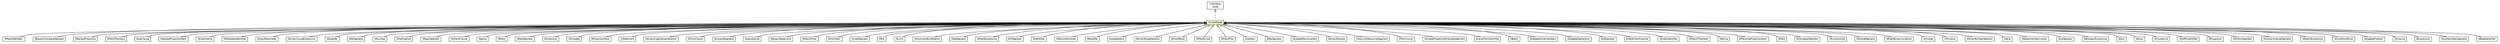 #!/usr/local/bin/dot
#
# Class diagram 
# Generated by UMLGraph version R5_6-24-gf6e263 (http://www.umlgraph.org/)
#

digraph G {
	edge [fontname="Helvetica",fontsize=10,labelfontname="Helvetica",labelfontsize=10];
	node [fontname="Helvetica",fontsize=10,shape=plaintext];
	nodesep=0.25;
	ranksep=0.5;
	// com.orientechnologies.orient.core.sql.parser.OMatchPathItem
	c8236952 [label=<<table title="com.orientechnologies.orient.core.sql.parser.OMatchPathItem" border="0" cellborder="1" cellspacing="0" cellpadding="2" port="p" href="./OMatchPathItem.html">
		<tr><td><table border="0" cellspacing="0" cellpadding="1">
<tr><td align="center" balign="center"> OMatchPathItem </td></tr>
		</table></td></tr>
		</table>>, URL="./OMatchPathItem.html", fontname="Helvetica", fontcolor="black", fontsize=10.0];
	// com.orientechnologies.orient.core.sql.parser.OEqualsCompareOperator
	c8236953 [label=<<table title="com.orientechnologies.orient.core.sql.parser.OEqualsCompareOperator" border="0" cellborder="1" cellspacing="0" cellpadding="2" port="p" href="./OEqualsCompareOperator.html">
		<tr><td><table border="0" cellspacing="0" cellpadding="1">
<tr><td align="center" balign="center"> OEqualsCompareOperator </td></tr>
		</table></td></tr>
		</table>>, URL="./OEqualsCompareOperator.html", fontname="Helvetica", fontcolor="black", fontsize=10.0];
	// com.orientechnologies.orient.core.sql.parser.Node
	c8236954 [label=<<table title="com.orientechnologies.orient.core.sql.parser.Node" border="0" cellborder="1" cellspacing="0" cellpadding="2" port="p" href="./Node.html">
		<tr><td><table border="0" cellspacing="0" cellpadding="1">
<tr><td align="center" balign="center"> &#171;interface&#187; </td></tr>
<tr><td align="center" balign="center"> Node </td></tr>
		</table></td></tr>
		</table>>, URL="./Node.html", fontname="Helvetica", fontcolor="black", fontsize=10.0];
	// com.orientechnologies.orient.core.sql.parser.ONestedProjection
	c8236964 [label=<<table title="com.orientechnologies.orient.core.sql.parser.ONestedProjection" border="0" cellborder="1" cellspacing="0" cellpadding="2" port="p" href="./ONestedProjection.html">
		<tr><td><table border="0" cellspacing="0" cellpadding="1">
<tr><td align="center" balign="center"> ONestedProjection </td></tr>
		</table></td></tr>
		</table>>, URL="./ONestedProjection.html", fontname="Helvetica", fontcolor="black", fontsize=10.0];
	// com.orientechnologies.orient.core.sql.parser.OFetchPlanItem
	c8236968 [label=<<table title="com.orientechnologies.orient.core.sql.parser.OFetchPlanItem" border="0" cellborder="1" cellspacing="0" cellpadding="2" port="p" href="./OFetchPlanItem.html">
		<tr><td><table border="0" cellspacing="0" cellpadding="1">
<tr><td align="center" balign="center"> OFetchPlanItem </td></tr>
		</table></td></tr>
		</table>>, URL="./OFetchPlanItem.html", fontname="Helvetica", fontcolor="black", fontsize=10.0];
	// com.orientechnologies.orient.core.sql.parser.OLetClause
	c8236971 [label=<<table title="com.orientechnologies.orient.core.sql.parser.OLetClause" border="0" cellborder="1" cellspacing="0" cellpadding="2" port="p" href="./OLetClause.html">
		<tr><td><table border="0" cellspacing="0" cellpadding="1">
<tr><td align="center" balign="center"> OLetClause </td></tr>
		</table></td></tr>
		</table>>, URL="./OLetClause.html", fontname="Helvetica", fontcolor="black", fontsize=10.0];
	// com.orientechnologies.orient.core.sql.parser.ONestedProjectionItem
	c8236972 [label=<<table title="com.orientechnologies.orient.core.sql.parser.ONestedProjectionItem" border="0" cellborder="1" cellspacing="0" cellpadding="2" port="p" href="./ONestedProjectionItem.html">
		<tr><td><table border="0" cellspacing="0" cellpadding="1">
<tr><td align="center" balign="center"> ONestedProjectionItem </td></tr>
		</table></td></tr>
		</table>>, URL="./ONestedProjectionItem.html", fontname="Helvetica", fontcolor="black", fontsize=10.0];
	// com.orientechnologies.orient.core.sql.parser.OIndexName
	c8236975 [label=<<table title="com.orientechnologies.orient.core.sql.parser.OIndexName" border="0" cellborder="1" cellspacing="0" cellpadding="2" port="p" href="./OIndexName.html">
		<tr><td><table border="0" cellspacing="0" cellpadding="1">
<tr><td align="center" balign="center"> OIndexName </td></tr>
		</table></td></tr>
		</table>>, URL="./OIndexName.html", fontname="Helvetica", fontcolor="black", fontsize=10.0];
	// com.orientechnologies.orient.core.sql.parser.OMetadataIdentifier
	c8236976 [label=<<table title="com.orientechnologies.orient.core.sql.parser.OMetadataIdentifier" border="0" cellborder="1" cellspacing="0" cellpadding="2" port="p" href="./OMetadataIdentifier.html">
		<tr><td><table border="0" cellspacing="0" cellpadding="1">
<tr><td align="center" balign="center"> OMetadataIdentifier </td></tr>
		</table></td></tr>
		</table>>, URL="./OMetadataIdentifier.html", fontname="Helvetica", fontcolor="black", fontsize=10.0];
	// com.orientechnologies.orient.core.sql.parser.OInputParameter
	c8236980 [label=<<table title="com.orientechnologies.orient.core.sql.parser.OInputParameter" border="0" cellborder="1" cellspacing="0" cellpadding="2" port="p" href="./OInputParameter.html">
		<tr><td><table border="0" cellspacing="0" cellpadding="1">
<tr><td align="center" balign="center"> OInputParameter </td></tr>
		</table></td></tr>
		</table>>, URL="./OInputParameter.html", fontname="Helvetica", fontcolor="black", fontsize=10.0];
	// com.orientechnologies.orient.core.sql.parser.OArrayConcatExpression
	c8236981 [label=<<table title="com.orientechnologies.orient.core.sql.parser.OArrayConcatExpression" border="0" cellborder="1" cellspacing="0" cellpadding="2" port="p" href="./OArrayConcatExpression.html">
		<tr><td><table border="0" cellspacing="0" cellpadding="1">
<tr><td align="center" balign="center"> OArrayConcatExpression </td></tr>
		</table></td></tr>
		</table>>, URL="./OArrayConcatExpression.html", fontname="Helvetica", fontcolor="black", fontsize=10.0];
	// com.orientechnologies.orient.core.sql.parser.OOrderBy
	c8236982 [label=<<table title="com.orientechnologies.orient.core.sql.parser.OOrderBy" border="0" cellborder="1" cellspacing="0" cellpadding="2" port="p" href="./OOrderBy.html">
		<tr><td><table border="0" cellspacing="0" cellpadding="1">
<tr><td align="center" balign="center"> OOrderBy </td></tr>
		</table></td></tr>
		</table>>, URL="./OOrderBy.html", fontname="Helvetica", fontcolor="black", fontsize=10.0];
	// com.orientechnologies.orient.core.sql.parser.OGtOperator
	c8236983 [label=<<table title="com.orientechnologies.orient.core.sql.parser.OGtOperator" border="0" cellborder="1" cellspacing="0" cellpadding="2" port="p" href="./OGtOperator.html">
		<tr><td><table border="0" cellspacing="0" cellpadding="1">
<tr><td align="center" balign="center"> OGtOperator </td></tr>
		</table></td></tr>
		</table>>, URL="./OGtOperator.html", fontname="Helvetica", fontcolor="black", fontsize=10.0];
	// com.orientechnologies.orient.core.sql.parser.ONumber
	c8236985 [label=<<table title="com.orientechnologies.orient.core.sql.parser.ONumber" border="0" cellborder="1" cellspacing="0" cellpadding="2" port="p" href="./ONumber.html">
		<tr><td><table border="0" cellspacing="0" cellpadding="1">
<tr><td align="center" balign="center"> ONumber </td></tr>
		</table></td></tr>
		</table>>, URL="./ONumber.html", fontname="Helvetica", fontcolor="black", fontsize=10.0];
	// com.orientechnologies.orient.core.sql.parser.OMethodCall
	c8236987 [label=<<table title="com.orientechnologies.orient.core.sql.parser.OMethodCall" border="0" cellborder="1" cellspacing="0" cellpadding="2" port="p" href="./OMethodCall.html">
		<tr><td><table border="0" cellspacing="0" cellpadding="1">
<tr><td align="center" balign="center"> OMethodCall </td></tr>
		</table></td></tr>
		</table>>, URL="./OMethodCall.html", fontname="Helvetica", fontcolor="black", fontsize=10.0];
	// com.orientechnologies.orient.core.sql.parser.ONearOperator
	c8236989 [label=<<table title="com.orientechnologies.orient.core.sql.parser.ONearOperator" border="0" cellborder="1" cellspacing="0" cellpadding="2" port="p" href="./ONearOperator.html">
		<tr><td><table border="0" cellspacing="0" cellpadding="1">
<tr><td align="center" balign="center"> ONearOperator </td></tr>
		</table></td></tr>
		</table>>, URL="./ONearOperator.html", fontname="Helvetica", fontcolor="black", fontsize=10.0];
	// com.orientechnologies.orient.core.sql.parser.OWhereClause
	c8236991 [label=<<table title="com.orientechnologies.orient.core.sql.parser.OWhereClause" border="0" cellborder="1" cellspacing="0" cellpadding="2" port="p" href="./OWhereClause.html">
		<tr><td><table border="0" cellspacing="0" cellpadding="1">
<tr><td align="center" balign="center"> OWhereClause </td></tr>
		</table></td></tr>
		</table>>, URL="./OWhereClause.html", fontname="Helvetica", fontcolor="black", fontsize=10.0];
	// com.orientechnologies.orient.core.sql.parser.Oparse
	c8236995 [label=<<table title="com.orientechnologies.orient.core.sql.parser.Oparse" border="0" cellborder="1" cellspacing="0" cellpadding="2" port="p" href="./Oparse.html">
		<tr><td><table border="0" cellspacing="0" cellpadding="1">
<tr><td align="center" balign="center"> Oparse </td></tr>
		</table></td></tr>
		</table>>, URL="./Oparse.html", fontname="Helvetica", fontcolor="black", fontsize=10.0];
	// com.orientechnologies.orient.core.sql.parser.ORetry
	c8236996 [label=<<table title="com.orientechnologies.orient.core.sql.parser.ORetry" border="0" cellborder="1" cellspacing="0" cellpadding="2" port="p" href="./ORetry.html">
		<tr><td><table border="0" cellspacing="0" cellpadding="1">
<tr><td align="center" balign="center"> ORetry </td></tr>
		</table></td></tr>
		</table>>, URL="./ORetry.html", fontname="Helvetica", fontcolor="black", fontsize=10.0];
	// com.orientechnologies.orient.core.sql.parser.ONeqOperator
	c8236999 [label=<<table title="com.orientechnologies.orient.core.sql.parser.ONeqOperator" border="0" cellborder="1" cellspacing="0" cellpadding="2" port="p" href="./ONeqOperator.html">
		<tr><td><table border="0" cellspacing="0" cellpadding="1">
<tr><td align="center" balign="center"> ONeqOperator </td></tr>
		</table></td></tr>
		</table>>, URL="./ONeqOperator.html", fontname="Helvetica", fontcolor="black", fontsize=10.0];
	// com.orientechnologies.orient.core.sql.parser.OCollection
	c8237004 [label=<<table title="com.orientechnologies.orient.core.sql.parser.OCollection" border="0" cellborder="1" cellspacing="0" cellpadding="2" port="p" href="./OCollection.html">
		<tr><td><table border="0" cellspacing="0" cellpadding="1">
<tr><td align="center" balign="center"> OCollection </td></tr>
		</table></td></tr>
		</table>>, URL="./OCollection.html", fontname="Helvetica", fontcolor="black", fontsize=10.0];
	// com.orientechnologies.orient.core.sql.parser.OGroupBy
	c8237005 [label=<<table title="com.orientechnologies.orient.core.sql.parser.OGroupBy" border="0" cellborder="1" cellspacing="0" cellpadding="2" port="p" href="./OGroupBy.html">
		<tr><td><table border="0" cellspacing="0" cellpadding="1">
<tr><td align="center" balign="center"> OGroupBy </td></tr>
		</table></td></tr>
		</table>>, URL="./OGroupBy.html", fontname="Helvetica", fontcolor="black", fontsize=10.0];
	// com.orientechnologies.orient.core.sql.parser.OProjectionItem
	c8237007 [label=<<table title="com.orientechnologies.orient.core.sql.parser.OProjectionItem" border="0" cellborder="1" cellspacing="0" cellpadding="2" port="p" href="./OProjectionItem.html">
		<tr><td><table border="0" cellspacing="0" cellpadding="1">
<tr><td align="center" balign="center"> OProjectionItem </td></tr>
		</table></td></tr>
		</table>>, URL="./OProjectionItem.html", fontname="Helvetica", fontcolor="black", fontsize=10.0];
	// com.orientechnologies.orient.core.sql.parser.OStatement
	c8237008 [label=<<table title="com.orientechnologies.orient.core.sql.parser.OStatement" border="0" cellborder="1" cellspacing="0" cellpadding="2" port="p" href="./OStatement.html">
		<tr><td><table border="0" cellspacing="0" cellpadding="1">
<tr><td align="center" balign="center"> OStatement </td></tr>
		</table></td></tr>
		</table>>, URL="./OStatement.html", fontname="Helvetica", fontcolor="black", fontsize=10.0];
	// com.orientechnologies.orient.core.sql.parser.OArraySingleValuesSelector
	c8237014 [label=<<table title="com.orientechnologies.orient.core.sql.parser.OArraySingleValuesSelector" border="0" cellborder="1" cellspacing="0" cellpadding="2" port="p" href="./OArraySingleValuesSelector.html">
		<tr><td><table border="0" cellspacing="0" cellpadding="1">
<tr><td align="center" balign="center"> OArraySingleValuesSelector </td></tr>
		</table></td></tr>
		</table>>, URL="./OArraySingleValuesSelector.html", fontname="Helvetica", fontcolor="black", fontsize=10.0];
	// com.orientechnologies.orient.core.sql.parser.OFromClause
	c8237016 [label=<<table title="com.orientechnologies.orient.core.sql.parser.OFromClause" border="0" cellborder="1" cellspacing="0" cellpadding="2" port="p" href="./OFromClause.html">
		<tr><td><table border="0" cellspacing="0" cellpadding="1">
<tr><td align="center" balign="center"> OFromClause </td></tr>
		</table></td></tr>
		</table>>, URL="./OFromClause.html", fontname="Helvetica", fontcolor="black", fontsize=10.0];
	// com.orientechnologies.orient.core.sql.parser.OLuceneOperator
	c8237017 [label=<<table title="com.orientechnologies.orient.core.sql.parser.OLuceneOperator" border="0" cellborder="1" cellspacing="0" cellpadding="2" port="p" href="./OLuceneOperator.html">
		<tr><td><table border="0" cellspacing="0" cellpadding="1">
<tr><td align="center" balign="center"> OLuceneOperator </td></tr>
		</table></td></tr>
		</table>>, URL="./OLuceneOperator.html", fontname="Helvetica", fontcolor="black", fontsize=10.0];
	// com.orientechnologies.orient.core.sql.parser.OparseScript
	c8237018 [label=<<table title="com.orientechnologies.orient.core.sql.parser.OparseScript" border="0" cellborder="1" cellspacing="0" cellpadding="2" port="p" href="./OparseScript.html">
		<tr><td><table border="0" cellspacing="0" cellpadding="1">
<tr><td align="center" balign="center"> OparseScript </td></tr>
		</table></td></tr>
		</table>>, URL="./OparseScript.html", fontname="Helvetica", fontcolor="black", fontsize=10.0];
	// com.orientechnologies.orient.core.sql.parser.OQueryStatement
	c8237028 [label=<<table title="com.orientechnologies.orient.core.sql.parser.OQueryStatement" border="0" cellborder="1" cellspacing="0" cellpadding="2" port="p" href="./OQueryStatement.html">
		<tr><td><table border="0" cellspacing="0" cellpadding="1">
<tr><td align="center" balign="center"> OQueryStatement </td></tr>
		</table></td></tr>
		</table>>, URL="./OQueryStatement.html", fontname="Helvetica", fontcolor="black", fontsize=10.0];
	// com.orientechnologies.orient.core.sql.parser.OMatchFilter
	c8237029 [label=<<table title="com.orientechnologies.orient.core.sql.parser.OMatchFilter" border="0" cellborder="1" cellspacing="0" cellpadding="2" port="p" href="./OMatchFilter.html">
		<tr><td><table border="0" cellspacing="0" cellpadding="1">
<tr><td align="center" balign="center"> OMatchFilter </td></tr>
		</table></td></tr>
		</table>>, URL="./OMatchFilter.html", fontname="Helvetica", fontcolor="black", fontsize=10.0];
	// com.orientechnologies.orient.core.sql.parser.OFromItem
	c8237030 [label=<<table title="com.orientechnologies.orient.core.sql.parser.OFromItem" border="0" cellborder="1" cellspacing="0" cellpadding="2" port="p" href="./OFromItem.html">
		<tr><td><table border="0" cellspacing="0" cellpadding="1">
<tr><td align="center" balign="center"> OFromItem </td></tr>
		</table></td></tr>
		</table>>, URL="./OFromItem.html", fontname="Helvetica", fontcolor="black", fontsize=10.0];
	// com.orientechnologies.orient.core.sql.parser.OLikeOperator
	c8237031 [label=<<table title="com.orientechnologies.orient.core.sql.parser.OLikeOperator" border="0" cellborder="1" cellspacing="0" cellpadding="2" port="p" href="./OLikeOperator.html">
		<tr><td><table border="0" cellspacing="0" cellpadding="1">
<tr><td align="center" balign="center"> OLikeOperator </td></tr>
		</table></td></tr>
		</table>>, URL="./OLikeOperator.html", fontname="Helvetica", fontcolor="black", fontsize=10.0];
	// com.orientechnologies.orient.core.sql.parser.ORid
	c8237034 [label=<<table title="com.orientechnologies.orient.core.sql.parser.ORid" border="0" cellborder="1" cellspacing="0" cellpadding="2" port="p" href="./ORid.html">
		<tr><td><table border="0" cellspacing="0" cellpadding="1">
<tr><td align="center" balign="center"> ORid </td></tr>
		</table></td></tr>
		</table>>, URL="./ORid.html", fontname="Helvetica", fontcolor="black", fontsize=10.0];
	// com.orientechnologies.orient.core.sql.parser.OLimit
	c8237035 [label=<<table title="com.orientechnologies.orient.core.sql.parser.OLimit" border="0" cellborder="1" cellspacing="0" cellpadding="2" port="p" href="./OLimit.html">
		<tr><td><table border="0" cellspacing="0" cellpadding="1">
<tr><td align="center" balign="center"> OLimit </td></tr>
		</table></td></tr>
		</table>>, URL="./OLimit.html", fontname="Helvetica", fontcolor="black", fontsize=10.0];
	// com.orientechnologies.orient.core.sql.parser.OCommandLineOption
	c8237036 [label=<<table title="com.orientechnologies.orient.core.sql.parser.OCommandLineOption" border="0" cellborder="1" cellspacing="0" cellpadding="2" port="p" href="./OCommandLineOption.html">
		<tr><td><table border="0" cellspacing="0" cellpadding="1">
<tr><td align="center" balign="center"> OCommandLineOption </td></tr>
		</table></td></tr>
		</table>>, URL="./OCommandLineOption.html", fontname="Helvetica", fontcolor="black", fontsize=10.0];
	// com.orientechnologies.orient.core.sql.parser.OGeOperator
	c8237037 [label=<<table title="com.orientechnologies.orient.core.sql.parser.OGeOperator" border="0" cellborder="1" cellspacing="0" cellpadding="2" port="p" href="./OGeOperator.html">
		<tr><td><table border="0" cellspacing="0" cellpadding="1">
<tr><td align="center" balign="center"> OGeOperator </td></tr>
		</table></td></tr>
		</table>>, URL="./OGeOperator.html", fontname="Helvetica", fontcolor="black", fontsize=10.0];
	// com.orientechnologies.orient.core.sql.parser.OMathExpression
	c8237038 [label=<<table title="com.orientechnologies.orient.core.sql.parser.OMathExpression" border="0" cellborder="1" cellspacing="0" cellpadding="2" port="p" href="./OMathExpression.html">
		<tr><td><table border="0" cellspacing="0" cellpadding="1">
<tr><td align="center" balign="center"> OMathExpression </td></tr>
		</table></td></tr>
		</table>>, URL="./OMathExpression.html", fontname="Helvetica", fontcolor="black", fontsize=10.0];
	// com.orientechnologies.orient.core.sql.parser.OInOperator
	c8237042 [label=<<table title="com.orientechnologies.orient.core.sql.parser.OInOperator" border="0" cellborder="1" cellspacing="0" cellpadding="2" port="p" href="./OInOperator.html">
		<tr><td><table border="0" cellspacing="0" cellpadding="1">
<tr><td align="center" balign="center"> OInOperator </td></tr>
		</table></td></tr>
		</table>>, URL="./OInOperator.html", fontname="Helvetica", fontcolor="black", fontsize=10.0];
	// com.orientechnologies.orient.core.sql.parser.OIdentifier
	c8237043 [label=<<table title="com.orientechnologies.orient.core.sql.parser.OIdentifier" border="0" cellborder="1" cellspacing="0" cellpadding="2" port="p" href="./OIdentifier.html">
		<tr><td><table border="0" cellspacing="0" cellpadding="1">
<tr><td align="center" balign="center"> OIdentifier </td></tr>
		</table></td></tr>
		</table>>, URL="./OIdentifier.html", fontname="Helvetica", fontcolor="black", fontsize=10.0];
	// com.orientechnologies.orient.core.sql.parser.ORecordAttribute
	c8237044 [label=<<table title="com.orientechnologies.orient.core.sql.parser.ORecordAttribute" border="0" cellborder="1" cellspacing="0" cellpadding="2" port="p" href="./ORecordAttribute.html">
		<tr><td><table border="0" cellspacing="0" cellpadding="1">
<tr><td align="center" balign="center"> ORecordAttribute </td></tr>
		</table></td></tr>
		</table>>, URL="./ORecordAttribute.html", fontname="Helvetica", fontcolor="black", fontsize=10.0];
	// com.orientechnologies.orient.core.sql.parser.OModifier
	c8237045 [label=<<table title="com.orientechnologies.orient.core.sql.parser.OModifier" border="0" cellborder="1" cellspacing="0" cellpadding="2" port="p" href="./OModifier.html">
		<tr><td><table border="0" cellspacing="0" cellpadding="1">
<tr><td align="center" balign="center"> OModifier </td></tr>
		</table></td></tr>
		</table>>, URL="./OModifier.html", fontname="Helvetica", fontcolor="black", fontsize=10.0];
	// com.orientechnologies.orient.core.sql.parser.OUpdateItem
	c8237048 [label=<<table title="com.orientechnologies.orient.core.sql.parser.OUpdateItem" border="0" cellborder="1" cellspacing="0" cellpadding="2" port="p" href="./OUpdateItem.html">
		<tr><td><table border="0" cellspacing="0" cellpadding="1">
<tr><td align="center" balign="center"> OUpdateItem </td></tr>
		</table></td></tr>
		</table>>, URL="./OUpdateItem.html", fontname="Helvetica", fontcolor="black", fontsize=10.0];
	// com.orientechnologies.orient.core.sql.parser.OArrayRangeSelector
	c8237049 [label=<<table title="com.orientechnologies.orient.core.sql.parser.OArrayRangeSelector" border="0" cellborder="1" cellspacing="0" cellpadding="2" port="p" href="./OArrayRangeSelector.html">
		<tr><td><table border="0" cellspacing="0" cellpadding="1">
<tr><td align="center" balign="center"> OArrayRangeSelector </td></tr>
		</table></td></tr>
		</table>>, URL="./OArrayRangeSelector.html", fontname="Helvetica", fontcolor="black", fontsize=10.0];
	// com.orientechnologies.orient.core.sql.parser.OInsertBody
	c8237050 [label=<<table title="com.orientechnologies.orient.core.sql.parser.OInsertBody" border="0" cellborder="1" cellspacing="0" cellpadding="2" port="p" href="./OInsertBody.html">
		<tr><td><table border="0" cellspacing="0" cellpadding="1">
<tr><td align="center" balign="center"> OInsertBody </td></tr>
		</table></td></tr>
		</table>>, URL="./OInsertBody.html", fontname="Helvetica", fontcolor="black", fontsize=10.0];
	// com.orientechnologies.orient.core.sql.parser.OIfNotExists
	c8237051 [label=<<table title="com.orientechnologies.orient.core.sql.parser.OIfNotExists" border="0" cellborder="1" cellspacing="0" cellpadding="2" port="p" href="./OIfNotExists.html">
		<tr><td><table border="0" cellspacing="0" cellpadding="1">
<tr><td align="center" balign="center"> OIfNotExists </td></tr>
		</table></td></tr>
		</table>>, URL="./OIfNotExists.html", fontname="Helvetica", fontcolor="black", fontsize=10.0];
	// com.orientechnologies.orient.core.sql.parser.OFetchPlan
	c8237054 [label=<<table title="com.orientechnologies.orient.core.sql.parser.OFetchPlan" border="0" cellborder="1" cellspacing="0" cellpadding="2" port="p" href="./OFetchPlan.html">
		<tr><td><table border="0" cellspacing="0" cellpadding="1">
<tr><td align="center" balign="center"> OFetchPlan </td></tr>
		</table></td></tr>
		</table>>, URL="./OFetchPlan.html", fontname="Helvetica", fontcolor="black", fontsize=10.0];
	// com.orientechnologies.orient.core.sql.parser.OLetItem
	c8237055 [label=<<table title="com.orientechnologies.orient.core.sql.parser.OLetItem" border="0" cellborder="1" cellspacing="0" cellpadding="2" port="p" href="./OLetItem.html">
		<tr><td><table border="0" cellspacing="0" cellpadding="1">
<tr><td align="center" balign="center"> OLetItem </td></tr>
		</table></td></tr>
		</table>>, URL="./OLetItem.html", fontname="Helvetica", fontcolor="black", fontsize=10.0];
	// com.orientechnologies.orient.core.sql.parser.ONeOperator
	c8237058 [label=<<table title="com.orientechnologies.orient.core.sql.parser.ONeOperator" border="0" cellborder="1" cellspacing="0" cellpadding="2" port="p" href="./ONeOperator.html">
		<tr><td><table border="0" cellspacing="0" cellpadding="1">
<tr><td align="center" balign="center"> ONeOperator </td></tr>
		</table></td></tr>
		</table>>, URL="./ONeOperator.html", fontname="Helvetica", fontcolor="black", fontsize=10.0];
	// com.orientechnologies.orient.core.sql.parser.OUpdateRemoveItem
	c8237061 [label=<<table title="com.orientechnologies.orient.core.sql.parser.OUpdateRemoveItem" border="0" cellborder="1" cellspacing="0" cellpadding="2" port="p" href="./OUpdateRemoveItem.html">
		<tr><td><table border="0" cellspacing="0" cellpadding="1">
<tr><td align="center" balign="center"> OUpdateRemoveItem </td></tr>
		</table></td></tr>
		</table>>, URL="./OUpdateRemoveItem.html", fontname="Helvetica", fontcolor="black", fontsize=10.0];
	// com.orientechnologies.orient.core.sql.parser.OArraySelector
	c8237065 [label=<<table title="com.orientechnologies.orient.core.sql.parser.OArraySelector" border="0" cellborder="1" cellspacing="0" cellpadding="2" port="p" href="./OArraySelector.html">
		<tr><td><table border="0" cellspacing="0" cellpadding="1">
<tr><td align="center" balign="center"> OArraySelector </td></tr>
		</table></td></tr>
		</table>>, URL="./OArraySelector.html", fontname="Helvetica", fontcolor="black", fontsize=10.0];
	// com.orientechnologies.orient.core.sql.parser.OSecurityResourceSegment
	c8237066 [label=<<table title="com.orientechnologies.orient.core.sql.parser.OSecurityResourceSegment" border="0" cellborder="1" cellspacing="0" cellpadding="2" port="p" href="./OSecurityResourceSegment.html">
		<tr><td><table border="0" cellspacing="0" cellpadding="1">
<tr><td align="center" balign="center"> OSecurityResourceSegment </td></tr>
		</table></td></tr>
		</table>>, URL="./OSecurityResourceSegment.html", fontname="Helvetica", fontcolor="black", fontsize=10.0];
	// com.orientechnologies.orient.core.sql.parser.OPermission
	c8237068 [label=<<table title="com.orientechnologies.orient.core.sql.parser.OPermission" border="0" cellborder="1" cellspacing="0" cellpadding="2" port="p" href="./OPermission.html">
		<tr><td><table border="0" cellspacing="0" cellpadding="1">
<tr><td align="center" balign="center"> OPermission </td></tr>
		</table></td></tr>
		</table>>, URL="./OPermission.html", fontname="Helvetica", fontcolor="black", fontsize=10.0];
	// com.orientechnologies.orient.core.sql.parser.OCreatePropertyAttributeStatement
	c8237069 [label=<<table title="com.orientechnologies.orient.core.sql.parser.OCreatePropertyAttributeStatement" border="0" cellborder="1" cellspacing="0" cellpadding="2" port="p" href="./OCreatePropertyAttributeStatement.html">
		<tr><td><table border="0" cellspacing="0" cellpadding="1">
<tr><td align="center" balign="center"> OCreatePropertyAttributeStatement </td></tr>
		</table></td></tr>
		</table>>, URL="./OCreatePropertyAttributeStatement.html", fontname="Helvetica", fontcolor="black", fontsize=10.0];
	// com.orientechnologies.orient.core.sql.parser.OLevelZeroIdentifier
	c8237071 [label=<<table title="com.orientechnologies.orient.core.sql.parser.OLevelZeroIdentifier" border="0" cellborder="1" cellspacing="0" cellpadding="2" port="p" href="./OLevelZeroIdentifier.html">
		<tr><td><table border="0" cellspacing="0" cellpadding="1">
<tr><td align="center" balign="center"> OLevelZeroIdentifier </td></tr>
		</table></td></tr>
		</table>>, URL="./OLevelZeroIdentifier.html", fontname="Helvetica", fontcolor="black", fontsize=10.0];
	// com.orientechnologies.orient.core.sql.parser.OBatch
	c8237072 [label=<<table title="com.orientechnologies.orient.core.sql.parser.OBatch" border="0" cellborder="1" cellspacing="0" cellpadding="2" port="p" href="./OBatch.html">
		<tr><td><table border="0" cellspacing="0" cellpadding="1">
<tr><td align="center" balign="center"> OBatch </td></tr>
		</table></td></tr>
		</table>>, URL="./OBatch.html", fontname="Helvetica", fontcolor="black", fontsize=10.0];
	// com.orientechnologies.orient.core.sql.parser.OUpdateIncrementItem
	c8237073 [label=<<table title="com.orientechnologies.orient.core.sql.parser.OUpdateIncrementItem" border="0" cellborder="1" cellspacing="0" cellpadding="2" port="p" href="./OUpdateIncrementItem.html">
		<tr><td><table border="0" cellspacing="0" cellpadding="1">
<tr><td align="center" balign="center"> OUpdateIncrementItem </td></tr>
		</table></td></tr>
		</table>>, URL="./OUpdateIncrementItem.html", fontname="Helvetica", fontcolor="black", fontsize=10.0];
	// com.orientechnologies.orient.core.sql.parser.OUpdateOperations
	c8237077 [label=<<table title="com.orientechnologies.orient.core.sql.parser.OUpdateOperations" border="0" cellborder="1" cellspacing="0" cellpadding="2" port="p" href="./OUpdateOperations.html">
		<tr><td><table border="0" cellspacing="0" cellpadding="1">
<tr><td align="center" balign="center"> OUpdateOperations </td></tr>
		</table></td></tr>
		</table>>, URL="./OUpdateOperations.html", fontname="Helvetica", fontcolor="black", fontsize=10.0];
	// com.orientechnologies.orient.core.sql.parser.OLtOperator
	c8237080 [label=<<table title="com.orientechnologies.orient.core.sql.parser.OLtOperator" border="0" cellborder="1" cellspacing="0" cellpadding="2" port="p" href="./OLtOperator.html">
		<tr><td><table border="0" cellspacing="0" cellpadding="1">
<tr><td align="center" balign="center"> OLtOperator </td></tr>
		</table></td></tr>
		</table>>, URL="./OLtOperator.html", fontname="Helvetica", fontcolor="black", fontsize=10.0];
	// com.orientechnologies.orient.core.sql.parser.OStatementInternal
	c8237081 [label=<<table title="com.orientechnologies.orient.core.sql.parser.OStatementInternal" border="0" cellborder="1" cellspacing="0" cellpadding="2" port="p" href="./OStatementInternal.html">
		<tr><td><table border="0" cellspacing="0" cellpadding="1">
<tr><td align="center" balign="center"> OStatementInternal </td></tr>
		</table></td></tr>
		</table>>, URL="./OStatementInternal.html", fontname="Helvetica", fontcolor="black", fontsize=10.0];
	// com.orientechnologies.orient.core.sql.parser.OIndexIdentifier
	c8237084 [label=<<table title="com.orientechnologies.orient.core.sql.parser.OIndexIdentifier" border="0" cellborder="1" cellspacing="0" cellpadding="2" port="p" href="./OIndexIdentifier.html">
		<tr><td><table border="0" cellspacing="0" cellpadding="1">
<tr><td align="center" balign="center"> OIndexIdentifier </td></tr>
		</table></td></tr>
		</table>>, URL="./OIndexIdentifier.html", fontname="Helvetica", fontcolor="black", fontsize=10.0];
	// com.orientechnologies.orient.core.sql.parser.OMatchFilterItem
	c8237087 [label=<<table title="com.orientechnologies.orient.core.sql.parser.OMatchFilterItem" border="0" cellborder="1" cellspacing="0" cellpadding="2" port="p" href="./OMatchFilterItem.html">
		<tr><td><table border="0" cellspacing="0" cellpadding="1">
<tr><td align="center" balign="center"> OMatchFilterItem </td></tr>
		</table></td></tr>
		</table>>, URL="./OMatchFilterItem.html", fontname="Helvetica", fontcolor="black", fontsize=10.0];
	// com.orientechnologies.orient.core.sql.parser.OString
	c8237088 [label=<<table title="com.orientechnologies.orient.core.sql.parser.OString" border="0" cellborder="1" cellspacing="0" cellpadding="2" port="p" href="./OString.html">
		<tr><td><table border="0" cellspacing="0" cellpadding="1">
<tr><td align="center" balign="center"> OString </td></tr>
		</table></td></tr>
		</table>>, URL="./OString.html", fontname="Helvetica", fontcolor="black", fontsize=10.0];
	// com.orientechnologies.orient.core.sql.parser.OTraverseProjectionItem
	c8237092 [label=<<table title="com.orientechnologies.orient.core.sql.parser.OTraverseProjectionItem" border="0" cellborder="1" cellspacing="0" cellpadding="2" port="p" href="./OTraverseProjectionItem.html">
		<tr><td><table border="0" cellspacing="0" cellpadding="1">
<tr><td align="center" balign="center"> OTraverseProjectionItem </td></tr>
		</table></td></tr>
		</table>>, URL="./OTraverseProjectionItem.html", fontname="Helvetica", fontcolor="black", fontsize=10.0];
	// com.orientechnologies.orient.core.sql.parser.OWait
	c8237095 [label=<<table title="com.orientechnologies.orient.core.sql.parser.OWait" border="0" cellborder="1" cellspacing="0" cellpadding="2" port="p" href="./OWait.html">
		<tr><td><table border="0" cellspacing="0" cellpadding="1">
<tr><td align="center" balign="center"> OWait </td></tr>
		</table></td></tr>
		</table>>, URL="./OWait.html", fontname="Helvetica", fontcolor="black", fontsize=10.0];
	// com.orientechnologies.orient.core.sql.parser.OCompareOperator
	c8237099 [label=<<table title="com.orientechnologies.orient.core.sql.parser.OCompareOperator" border="0" cellborder="1" cellspacing="0" cellpadding="2" port="p" href="./OCompareOperator.html">
		<tr><td><table border="0" cellspacing="0" cellpadding="1">
<tr><td align="center" balign="center"> OCompareOperator </td></tr>
		</table></td></tr>
		</table>>, URL="./OCompareOperator.html", fontname="Helvetica", fontcolor="black", fontsize=10.0];
	// com.orientechnologies.orient.core.sql.parser.OFunctionCall
	c8237103 [label=<<table title="com.orientechnologies.orient.core.sql.parser.OFunctionCall" border="0" cellborder="1" cellspacing="0" cellpadding="2" port="p" href="./OFunctionCall.html">
		<tr><td><table border="0" cellspacing="0" cellpadding="1">
<tr><td align="center" balign="center"> OFunctionCall </td></tr>
		</table></td></tr>
		</table>>, URL="./OFunctionCall.html", fontname="Helvetica", fontcolor="black", fontsize=10.0];
	// com.orientechnologies.orient.core.sql.parser.OScAndOperator
	c8237106 [label=<<table title="com.orientechnologies.orient.core.sql.parser.OScAndOperator" border="0" cellborder="1" cellspacing="0" cellpadding="2" port="p" href="./OScAndOperator.html">
		<tr><td><table border="0" cellspacing="0" cellpadding="1">
<tr><td align="center" balign="center"> OScAndOperator </td></tr>
		</table></td></tr>
		</table>>, URL="./OScAndOperator.html", fontname="Helvetica", fontcolor="black", fontsize=10.0];
	// com.orientechnologies.orient.core.sql.parser.ORightBinaryCondition
	c8237108 [label=<<table title="com.orientechnologies.orient.core.sql.parser.ORightBinaryCondition" border="0" cellborder="1" cellspacing="0" cellpadding="2" port="p" href="./ORightBinaryCondition.html">
		<tr><td><table border="0" cellspacing="0" cellpadding="1">
<tr><td align="center" balign="center"> ORightBinaryCondition </td></tr>
		</table></td></tr>
		</table>>, URL="./ORightBinaryCondition.html", fontname="Helvetica", fontcolor="black", fontsize=10.0];
	// com.orientechnologies.orient.core.sql.parser.SimpleNode
	c8237111 [label=<<table title="com.orientechnologies.orient.core.sql.parser.SimpleNode" border="0" cellborder="1" cellspacing="0" cellpadding="2" port="p" bgcolor="lemonChiffon" href="./SimpleNode.html">
		<tr><td><table border="0" cellspacing="0" cellpadding="1">
<tr><td align="center" balign="center"> SimpleNode </td></tr>
		</table></td></tr>
		</table>>, URL="./SimpleNode.html", fontname="Helvetica", fontcolor="black", fontsize=10.0];
	// com.orientechnologies.orient.core.sql.parser.OCluster
	c8237113 [label=<<table title="com.orientechnologies.orient.core.sql.parser.OCluster" border="0" cellborder="1" cellspacing="0" cellpadding="2" port="p" href="./OCluster.html">
		<tr><td><table border="0" cellspacing="0" cellpadding="1">
<tr><td align="center" balign="center"> OCluster </td></tr>
		</table></td></tr>
		</table>>, URL="./OCluster.html", fontname="Helvetica", fontcolor="black", fontsize=10.0];
	// com.orientechnologies.orient.core.sql.parser.OTimeout
	c8237114 [label=<<table title="com.orientechnologies.orient.core.sql.parser.OTimeout" border="0" cellborder="1" cellspacing="0" cellpadding="2" port="p" href="./OTimeout.html">
		<tr><td><table border="0" cellspacing="0" cellpadding="1">
<tr><td align="center" balign="center"> OTimeout </td></tr>
		</table></td></tr>
		</table>>, URL="./OTimeout.html", fontname="Helvetica", fontcolor="black", fontsize=10.0];
	// com.orientechnologies.orient.core.sql.parser.OArrayNumberSelector
	c8237121 [label=<<table title="com.orientechnologies.orient.core.sql.parser.OArrayNumberSelector" border="0" cellborder="1" cellspacing="0" cellpadding="2" port="p" href="./OArrayNumberSelector.html">
		<tr><td><table border="0" cellspacing="0" cellpadding="1">
<tr><td align="center" balign="center"> OArrayNumberSelector </td></tr>
		</table></td></tr>
		</table>>, URL="./OArrayNumberSelector.html", fontname="Helvetica", fontcolor="black", fontsize=10.0];
	// com.orientechnologies.orient.core.sql.parser.OSkip
	c8237124 [label=<<table title="com.orientechnologies.orient.core.sql.parser.OSkip" border="0" cellborder="1" cellspacing="0" cellpadding="2" port="p" href="./OSkip.html">
		<tr><td><table border="0" cellspacing="0" cellpadding="1">
<tr><td align="center" balign="center"> OSkip </td></tr>
		</table></td></tr>
		</table>>, URL="./OSkip.html", fontname="Helvetica", fontcolor="black", fontsize=10.0];
	// com.orientechnologies.orient.core.sql.parser.OStatementSemicolon
	c8237128 [label=<<table title="com.orientechnologies.orient.core.sql.parser.OStatementSemicolon" border="0" cellborder="1" cellspacing="0" cellpadding="2" port="p" href="./OStatementSemicolon.html">
		<tr><td><table border="0" cellspacing="0" cellpadding="1">
<tr><td align="center" balign="center"> OStatementSemicolon </td></tr>
		</table></td></tr>
		</table>>, URL="./OStatementSemicolon.html", fontname="Helvetica", fontcolor="black", fontsize=10.0];
	// com.orientechnologies.orient.core.sql.parser.OLeOperator
	c8237129 [label=<<table title="com.orientechnologies.orient.core.sql.parser.OLeOperator" border="0" cellborder="1" cellspacing="0" cellpadding="2" port="p" href="./OLeOperator.html">
		<tr><td><table border="0" cellspacing="0" cellpadding="1">
<tr><td align="center" balign="center"> OLeOperator </td></tr>
		</table></td></tr>
		</table>>, URL="./OLeOperator.html", fontname="Helvetica", fontcolor="black", fontsize=10.0];
	// com.orientechnologies.orient.core.sql.parser.OBooleanExpression
	c8237132 [label=<<table title="com.orientechnologies.orient.core.sql.parser.OBooleanExpression" border="0" cellborder="1" cellspacing="0" cellpadding="2" port="p" href="./OBooleanExpression.html">
		<tr><td><table border="0" cellspacing="0" cellpadding="1">
<tr><td align="center" balign="center"><font face="Helvetica-Oblique"> OBooleanExpression </font></td></tr>
		</table></td></tr>
		</table>>, URL="./OBooleanExpression.html", fontname="Helvetica", fontcolor="black", fontsize=10.0];
	// com.orientechnologies.orient.core.sql.parser.OJson
	c8237134 [label=<<table title="com.orientechnologies.orient.core.sql.parser.OJson" border="0" cellborder="1" cellspacing="0" cellpadding="2" port="p" href="./OJson.html">
		<tr><td><table border="0" cellspacing="0" cellpadding="1">
<tr><td align="center" balign="center"> OJson </td></tr>
		</table></td></tr>
		</table>>, URL="./OJson.html", fontname="Helvetica", fontcolor="black", fontsize=10.0];
	// com.orientechnologies.orient.core.sql.parser.OAlias
	c8237137 [label=<<table title="com.orientechnologies.orient.core.sql.parser.OAlias" border="0" cellborder="1" cellspacing="0" cellpadding="2" port="p" href="./OAlias.html">
		<tr><td><table border="0" cellspacing="0" cellpadding="1">
<tr><td align="center" balign="center"> OAlias </td></tr>
		</table></td></tr>
		</table>>, URL="./OAlias.html", fontname="Helvetica", fontcolor="black", fontsize=10.0];
	// com.orientechnologies.orient.core.sql.parser.OClusterList
	c8237140 [label=<<table title="com.orientechnologies.orient.core.sql.parser.OClusterList" border="0" cellborder="1" cellspacing="0" cellpadding="2" port="p" href="./OClusterList.html">
		<tr><td><table border="0" cellspacing="0" cellpadding="1">
<tr><td align="center" balign="center"> OClusterList </td></tr>
		</table></td></tr>
		</table>>, URL="./OClusterList.html", fontname="Helvetica", fontcolor="black", fontsize=10.0];
	// com.orientechnologies.orient.core.sql.parser.OSuffixIdentifier
	c8237143 [label=<<table title="com.orientechnologies.orient.core.sql.parser.OSuffixIdentifier" border="0" cellborder="1" cellspacing="0" cellpadding="2" port="p" href="./OSuffixIdentifier.html">
		<tr><td><table border="0" cellspacing="0" cellpadding="1">
<tr><td align="center" balign="center"> OSuffixIdentifier </td></tr>
		</table></td></tr>
		</table>>, URL="./OSuffixIdentifier.html", fontname="Helvetica", fontcolor="black", fontsize=10.0];
	// com.orientechnologies.orient.core.sql.parser.OProjection
	c8237144 [label=<<table title="com.orientechnologies.orient.core.sql.parser.OProjection" border="0" cellborder="1" cellspacing="0" cellpadding="2" port="p" href="./OProjection.html">
		<tr><td><table border="0" cellspacing="0" cellpadding="1">
<tr><td align="center" balign="center"> OProjection </td></tr>
		</table></td></tr>
		</table>>, URL="./OProjection.html", fontname="Helvetica", fontcolor="black", fontsize=10.0];
	// com.orientechnologies.orient.core.sql.parser.OWithinOperator
	c8237146 [label=<<table title="com.orientechnologies.orient.core.sql.parser.OWithinOperator" border="0" cellborder="1" cellspacing="0" cellpadding="2" port="p" href="./OWithinOperator.html">
		<tr><td><table border="0" cellspacing="0" cellpadding="1">
<tr><td align="center" balign="center"> OWithinOperator </td></tr>
		</table></td></tr>
		</table>>, URL="./OWithinOperator.html", fontname="Helvetica", fontcolor="black", fontsize=10.0];
	// com.orientechnologies.orient.core.sql.parser.OContainsValueOperator
	c8237159 [label=<<table title="com.orientechnologies.orient.core.sql.parser.OContainsValueOperator" border="0" cellborder="1" cellspacing="0" cellpadding="2" port="p" href="./OContainsValueOperator.html">
		<tr><td><table border="0" cellspacing="0" cellpadding="1">
<tr><td align="center" balign="center"> OContainsValueOperator </td></tr>
		</table></td></tr>
		</table>>, URL="./OContainsValueOperator.html", fontname="Helvetica", fontcolor="black", fontsize=10.0];
	// com.orientechnologies.orient.core.sql.parser.OMatchExpression
	c8237163 [label=<<table title="com.orientechnologies.orient.core.sql.parser.OMatchExpression" border="0" cellborder="1" cellspacing="0" cellpadding="2" port="p" href="./OMatchExpression.html">
		<tr><td><table border="0" cellspacing="0" cellpadding="1">
<tr><td align="center" balign="center"> OMatchExpression </td></tr>
		</table></td></tr>
		</table>>, URL="./OMatchExpression.html", fontname="Helvetica", fontcolor="black", fontsize=10.0];
	// com.orientechnologies.orient.core.sql.parser.OConditionBlock
	c8237165 [label=<<table title="com.orientechnologies.orient.core.sql.parser.OConditionBlock" border="0" cellborder="1" cellspacing="0" cellpadding="2" port="p" href="./OConditionBlock.html">
		<tr><td><table border="0" cellspacing="0" cellpadding="1">
<tr><td align="center" balign="center"> OConditionBlock </td></tr>
		</table></td></tr>
		</table>>, URL="./OConditionBlock.html", fontname="Helvetica", fontcolor="black", fontsize=10.0];
	// com.orientechnologies.orient.core.sql.parser.OUpdatePutItem
	c8237170 [label=<<table title="com.orientechnologies.orient.core.sql.parser.OUpdatePutItem" border="0" cellborder="1" cellspacing="0" cellpadding="2" port="p" href="./OUpdatePutItem.html">
		<tr><td><table border="0" cellspacing="0" cellpadding="1">
<tr><td align="center" balign="center"> OUpdatePutItem </td></tr>
		</table></td></tr>
		</table>>, URL="./OUpdatePutItem.html", fontname="Helvetica", fontcolor="black", fontsize=10.0];
	// com.orientechnologies.orient.core.sql.parser.OUnwind
	c8237171 [label=<<table title="com.orientechnologies.orient.core.sql.parser.OUnwind" border="0" cellborder="1" cellspacing="0" cellpadding="2" port="p" href="./OUnwind.html">
		<tr><td><table border="0" cellspacing="0" cellpadding="1">
<tr><td align="center" balign="center"> OUnwind </td></tr>
		</table></td></tr>
		</table>>, URL="./OUnwind.html", fontname="Helvetica", fontcolor="black", fontsize=10.0];
	// com.orientechnologies.orient.core.sql.parser.OExpression
	c8237172 [label=<<table title="com.orientechnologies.orient.core.sql.parser.OExpression" border="0" cellborder="1" cellspacing="0" cellpadding="2" port="p" href="./OExpression.html">
		<tr><td><table border="0" cellspacing="0" cellpadding="1">
<tr><td align="center" balign="center"> OExpression </td></tr>
		</table></td></tr>
		</table>>, URL="./OExpression.html", fontname="Helvetica", fontcolor="black", fontsize=10.0];
	// com.orientechnologies.orient.core.sql.parser.OContainsKeyOperator
	c8237176 [label=<<table title="com.orientechnologies.orient.core.sql.parser.OContainsKeyOperator" border="0" cellborder="1" cellspacing="0" cellpadding="2" port="p" href="./OContainsKeyOperator.html">
		<tr><td><table border="0" cellspacing="0" cellpadding="1">
<tr><td align="center" balign="center"> OContainsKeyOperator </td></tr>
		</table></td></tr>
		</table>>, URL="./OContainsKeyOperator.html", fontname="Helvetica", fontcolor="black", fontsize=10.0];
	// com.orientechnologies.orient.core.sql.parser.OBaseIdentifier
	c8237179 [label=<<table title="com.orientechnologies.orient.core.sql.parser.OBaseIdentifier" border="0" cellborder="1" cellspacing="0" cellpadding="2" port="p" href="./OBaseIdentifier.html">
		<tr><td><table border="0" cellspacing="0" cellpadding="1">
<tr><td align="center" balign="center"> OBaseIdentifier </td></tr>
		</table></td></tr>
		</table>>, URL="./OBaseIdentifier.html", fontname="Helvetica", fontcolor="black", fontsize=10.0];
	//com.orientechnologies.orient.core.sql.parser.OMatchPathItem extends com.orientechnologies.orient.core.sql.parser.SimpleNode
	c8237111:p -> c8236952:p [dir=back,arrowtail=empty];
	//com.orientechnologies.orient.core.sql.parser.OEqualsCompareOperator extends com.orientechnologies.orient.core.sql.parser.SimpleNode
	c8237111:p -> c8236953:p [dir=back,arrowtail=empty];
	//com.orientechnologies.orient.core.sql.parser.ONestedProjection extends com.orientechnologies.orient.core.sql.parser.SimpleNode
	c8237111:p -> c8236964:p [dir=back,arrowtail=empty];
	//com.orientechnologies.orient.core.sql.parser.OFetchPlanItem extends com.orientechnologies.orient.core.sql.parser.SimpleNode
	c8237111:p -> c8236968:p [dir=back,arrowtail=empty];
	//com.orientechnologies.orient.core.sql.parser.OLetClause extends com.orientechnologies.orient.core.sql.parser.SimpleNode
	c8237111:p -> c8236971:p [dir=back,arrowtail=empty];
	//com.orientechnologies.orient.core.sql.parser.ONestedProjectionItem extends com.orientechnologies.orient.core.sql.parser.SimpleNode
	c8237111:p -> c8236972:p [dir=back,arrowtail=empty];
	//com.orientechnologies.orient.core.sql.parser.OIndexName extends com.orientechnologies.orient.core.sql.parser.SimpleNode
	c8237111:p -> c8236975:p [dir=back,arrowtail=empty];
	//com.orientechnologies.orient.core.sql.parser.OMetadataIdentifier extends com.orientechnologies.orient.core.sql.parser.SimpleNode
	c8237111:p -> c8236976:p [dir=back,arrowtail=empty];
	//com.orientechnologies.orient.core.sql.parser.OInputParameter extends com.orientechnologies.orient.core.sql.parser.SimpleNode
	c8237111:p -> c8236980:p [dir=back,arrowtail=empty];
	//com.orientechnologies.orient.core.sql.parser.OArrayConcatExpression extends com.orientechnologies.orient.core.sql.parser.SimpleNode
	c8237111:p -> c8236981:p [dir=back,arrowtail=empty];
	//com.orientechnologies.orient.core.sql.parser.OOrderBy extends com.orientechnologies.orient.core.sql.parser.SimpleNode
	c8237111:p -> c8236982:p [dir=back,arrowtail=empty];
	//com.orientechnologies.orient.core.sql.parser.OGtOperator extends com.orientechnologies.orient.core.sql.parser.SimpleNode
	c8237111:p -> c8236983:p [dir=back,arrowtail=empty];
	//com.orientechnologies.orient.core.sql.parser.ONumber extends com.orientechnologies.orient.core.sql.parser.SimpleNode
	c8237111:p -> c8236985:p [dir=back,arrowtail=empty];
	//com.orientechnologies.orient.core.sql.parser.OMethodCall extends com.orientechnologies.orient.core.sql.parser.SimpleNode
	c8237111:p -> c8236987:p [dir=back,arrowtail=empty];
	//com.orientechnologies.orient.core.sql.parser.ONearOperator extends com.orientechnologies.orient.core.sql.parser.SimpleNode
	c8237111:p -> c8236989:p [dir=back,arrowtail=empty];
	//com.orientechnologies.orient.core.sql.parser.OWhereClause extends com.orientechnologies.orient.core.sql.parser.SimpleNode
	c8237111:p -> c8236991:p [dir=back,arrowtail=empty];
	//com.orientechnologies.orient.core.sql.parser.Oparse extends com.orientechnologies.orient.core.sql.parser.SimpleNode
	c8237111:p -> c8236995:p [dir=back,arrowtail=empty];
	//com.orientechnologies.orient.core.sql.parser.ORetry extends com.orientechnologies.orient.core.sql.parser.SimpleNode
	c8237111:p -> c8236996:p [dir=back,arrowtail=empty];
	//com.orientechnologies.orient.core.sql.parser.ONeqOperator extends com.orientechnologies.orient.core.sql.parser.SimpleNode
	c8237111:p -> c8236999:p [dir=back,arrowtail=empty];
	//com.orientechnologies.orient.core.sql.parser.OCollection extends com.orientechnologies.orient.core.sql.parser.SimpleNode
	c8237111:p -> c8237004:p [dir=back,arrowtail=empty];
	//com.orientechnologies.orient.core.sql.parser.OGroupBy extends com.orientechnologies.orient.core.sql.parser.SimpleNode
	c8237111:p -> c8237005:p [dir=back,arrowtail=empty];
	//com.orientechnologies.orient.core.sql.parser.OProjectionItem extends com.orientechnologies.orient.core.sql.parser.SimpleNode
	c8237111:p -> c8237007:p [dir=back,arrowtail=empty];
	//com.orientechnologies.orient.core.sql.parser.OStatement extends com.orientechnologies.orient.core.sql.parser.SimpleNode
	c8237111:p -> c8237008:p [dir=back,arrowtail=empty];
	//com.orientechnologies.orient.core.sql.parser.OArraySingleValuesSelector extends com.orientechnologies.orient.core.sql.parser.SimpleNode
	c8237111:p -> c8237014:p [dir=back,arrowtail=empty];
	//com.orientechnologies.orient.core.sql.parser.OFromClause extends com.orientechnologies.orient.core.sql.parser.SimpleNode
	c8237111:p -> c8237016:p [dir=back,arrowtail=empty];
	//com.orientechnologies.orient.core.sql.parser.OLuceneOperator extends com.orientechnologies.orient.core.sql.parser.SimpleNode
	c8237111:p -> c8237017:p [dir=back,arrowtail=empty];
	//com.orientechnologies.orient.core.sql.parser.OparseScript extends com.orientechnologies.orient.core.sql.parser.SimpleNode
	c8237111:p -> c8237018:p [dir=back,arrowtail=empty];
	//com.orientechnologies.orient.core.sql.parser.OQueryStatement extends com.orientechnologies.orient.core.sql.parser.SimpleNode
	c8237111:p -> c8237028:p [dir=back,arrowtail=empty];
	//com.orientechnologies.orient.core.sql.parser.OMatchFilter extends com.orientechnologies.orient.core.sql.parser.SimpleNode
	c8237111:p -> c8237029:p [dir=back,arrowtail=empty];
	//com.orientechnologies.orient.core.sql.parser.OFromItem extends com.orientechnologies.orient.core.sql.parser.SimpleNode
	c8237111:p -> c8237030:p [dir=back,arrowtail=empty];
	//com.orientechnologies.orient.core.sql.parser.OLikeOperator extends com.orientechnologies.orient.core.sql.parser.SimpleNode
	c8237111:p -> c8237031:p [dir=back,arrowtail=empty];
	//com.orientechnologies.orient.core.sql.parser.ORid extends com.orientechnologies.orient.core.sql.parser.SimpleNode
	c8237111:p -> c8237034:p [dir=back,arrowtail=empty];
	//com.orientechnologies.orient.core.sql.parser.OLimit extends com.orientechnologies.orient.core.sql.parser.SimpleNode
	c8237111:p -> c8237035:p [dir=back,arrowtail=empty];
	//com.orientechnologies.orient.core.sql.parser.OCommandLineOption extends com.orientechnologies.orient.core.sql.parser.SimpleNode
	c8237111:p -> c8237036:p [dir=back,arrowtail=empty];
	//com.orientechnologies.orient.core.sql.parser.OGeOperator extends com.orientechnologies.orient.core.sql.parser.SimpleNode
	c8237111:p -> c8237037:p [dir=back,arrowtail=empty];
	//com.orientechnologies.orient.core.sql.parser.OMathExpression extends com.orientechnologies.orient.core.sql.parser.SimpleNode
	c8237111:p -> c8237038:p [dir=back,arrowtail=empty];
	//com.orientechnologies.orient.core.sql.parser.OInOperator extends com.orientechnologies.orient.core.sql.parser.SimpleNode
	c8237111:p -> c8237042:p [dir=back,arrowtail=empty];
	//com.orientechnologies.orient.core.sql.parser.OIdentifier extends com.orientechnologies.orient.core.sql.parser.SimpleNode
	c8237111:p -> c8237043:p [dir=back,arrowtail=empty];
	//com.orientechnologies.orient.core.sql.parser.ORecordAttribute extends com.orientechnologies.orient.core.sql.parser.SimpleNode
	c8237111:p -> c8237044:p [dir=back,arrowtail=empty];
	//com.orientechnologies.orient.core.sql.parser.OModifier extends com.orientechnologies.orient.core.sql.parser.SimpleNode
	c8237111:p -> c8237045:p [dir=back,arrowtail=empty];
	//com.orientechnologies.orient.core.sql.parser.OUpdateItem extends com.orientechnologies.orient.core.sql.parser.SimpleNode
	c8237111:p -> c8237048:p [dir=back,arrowtail=empty];
	//com.orientechnologies.orient.core.sql.parser.OArrayRangeSelector extends com.orientechnologies.orient.core.sql.parser.SimpleNode
	c8237111:p -> c8237049:p [dir=back,arrowtail=empty];
	//com.orientechnologies.orient.core.sql.parser.OInsertBody extends com.orientechnologies.orient.core.sql.parser.SimpleNode
	c8237111:p -> c8237050:p [dir=back,arrowtail=empty];
	//com.orientechnologies.orient.core.sql.parser.OIfNotExists extends com.orientechnologies.orient.core.sql.parser.SimpleNode
	c8237111:p -> c8237051:p [dir=back,arrowtail=empty];
	//com.orientechnologies.orient.core.sql.parser.OFetchPlan extends com.orientechnologies.orient.core.sql.parser.SimpleNode
	c8237111:p -> c8237054:p [dir=back,arrowtail=empty];
	//com.orientechnologies.orient.core.sql.parser.OLetItem extends com.orientechnologies.orient.core.sql.parser.SimpleNode
	c8237111:p -> c8237055:p [dir=back,arrowtail=empty];
	//com.orientechnologies.orient.core.sql.parser.ONeOperator extends com.orientechnologies.orient.core.sql.parser.SimpleNode
	c8237111:p -> c8237058:p [dir=back,arrowtail=empty];
	//com.orientechnologies.orient.core.sql.parser.OUpdateRemoveItem extends com.orientechnologies.orient.core.sql.parser.SimpleNode
	c8237111:p -> c8237061:p [dir=back,arrowtail=empty];
	//com.orientechnologies.orient.core.sql.parser.OArraySelector extends com.orientechnologies.orient.core.sql.parser.SimpleNode
	c8237111:p -> c8237065:p [dir=back,arrowtail=empty];
	//com.orientechnologies.orient.core.sql.parser.OSecurityResourceSegment extends com.orientechnologies.orient.core.sql.parser.SimpleNode
	c8237111:p -> c8237066:p [dir=back,arrowtail=empty];
	//com.orientechnologies.orient.core.sql.parser.OPermission extends com.orientechnologies.orient.core.sql.parser.SimpleNode
	c8237111:p -> c8237068:p [dir=back,arrowtail=empty];
	//com.orientechnologies.orient.core.sql.parser.OCreatePropertyAttributeStatement extends com.orientechnologies.orient.core.sql.parser.SimpleNode
	c8237111:p -> c8237069:p [dir=back,arrowtail=empty];
	//com.orientechnologies.orient.core.sql.parser.OLevelZeroIdentifier extends com.orientechnologies.orient.core.sql.parser.SimpleNode
	c8237111:p -> c8237071:p [dir=back,arrowtail=empty];
	//com.orientechnologies.orient.core.sql.parser.OBatch extends com.orientechnologies.orient.core.sql.parser.SimpleNode
	c8237111:p -> c8237072:p [dir=back,arrowtail=empty];
	//com.orientechnologies.orient.core.sql.parser.OUpdateIncrementItem extends com.orientechnologies.orient.core.sql.parser.SimpleNode
	c8237111:p -> c8237073:p [dir=back,arrowtail=empty];
	//com.orientechnologies.orient.core.sql.parser.OUpdateOperations extends com.orientechnologies.orient.core.sql.parser.SimpleNode
	c8237111:p -> c8237077:p [dir=back,arrowtail=empty];
	//com.orientechnologies.orient.core.sql.parser.OLtOperator extends com.orientechnologies.orient.core.sql.parser.SimpleNode
	c8237111:p -> c8237080:p [dir=back,arrowtail=empty];
	//com.orientechnologies.orient.core.sql.parser.OStatementInternal extends com.orientechnologies.orient.core.sql.parser.SimpleNode
	c8237111:p -> c8237081:p [dir=back,arrowtail=empty];
	//com.orientechnologies.orient.core.sql.parser.OIndexIdentifier extends com.orientechnologies.orient.core.sql.parser.SimpleNode
	c8237111:p -> c8237084:p [dir=back,arrowtail=empty];
	//com.orientechnologies.orient.core.sql.parser.OMatchFilterItem extends com.orientechnologies.orient.core.sql.parser.SimpleNode
	c8237111:p -> c8237087:p [dir=back,arrowtail=empty];
	//com.orientechnologies.orient.core.sql.parser.OString extends com.orientechnologies.orient.core.sql.parser.SimpleNode
	c8237111:p -> c8237088:p [dir=back,arrowtail=empty];
	//com.orientechnologies.orient.core.sql.parser.OTraverseProjectionItem extends com.orientechnologies.orient.core.sql.parser.SimpleNode
	c8237111:p -> c8237092:p [dir=back,arrowtail=empty];
	//com.orientechnologies.orient.core.sql.parser.OWait extends com.orientechnologies.orient.core.sql.parser.SimpleNode
	c8237111:p -> c8237095:p [dir=back,arrowtail=empty];
	//com.orientechnologies.orient.core.sql.parser.OCompareOperator extends com.orientechnologies.orient.core.sql.parser.SimpleNode
	c8237111:p -> c8237099:p [dir=back,arrowtail=empty];
	//com.orientechnologies.orient.core.sql.parser.OFunctionCall extends com.orientechnologies.orient.core.sql.parser.SimpleNode
	c8237111:p -> c8237103:p [dir=back,arrowtail=empty];
	//com.orientechnologies.orient.core.sql.parser.OScAndOperator extends com.orientechnologies.orient.core.sql.parser.SimpleNode
	c8237111:p -> c8237106:p [dir=back,arrowtail=empty];
	//com.orientechnologies.orient.core.sql.parser.ORightBinaryCondition extends com.orientechnologies.orient.core.sql.parser.SimpleNode
	c8237111:p -> c8237108:p [dir=back,arrowtail=empty];
	//com.orientechnologies.orient.core.sql.parser.SimpleNode implements com.orientechnologies.orient.core.sql.parser.Node
	c8236954:p -> c8237111:p [dir=back,arrowtail=empty,style=dashed];
	//com.orientechnologies.orient.core.sql.parser.OCluster extends com.orientechnologies.orient.core.sql.parser.SimpleNode
	c8237111:p -> c8237113:p [dir=back,arrowtail=empty];
	//com.orientechnologies.orient.core.sql.parser.OTimeout extends com.orientechnologies.orient.core.sql.parser.SimpleNode
	c8237111:p -> c8237114:p [dir=back,arrowtail=empty];
	//com.orientechnologies.orient.core.sql.parser.OArrayNumberSelector extends com.orientechnologies.orient.core.sql.parser.SimpleNode
	c8237111:p -> c8237121:p [dir=back,arrowtail=empty];
	//com.orientechnologies.orient.core.sql.parser.OSkip extends com.orientechnologies.orient.core.sql.parser.SimpleNode
	c8237111:p -> c8237124:p [dir=back,arrowtail=empty];
	//com.orientechnologies.orient.core.sql.parser.OStatementSemicolon extends com.orientechnologies.orient.core.sql.parser.SimpleNode
	c8237111:p -> c8237128:p [dir=back,arrowtail=empty];
	//com.orientechnologies.orient.core.sql.parser.OLeOperator extends com.orientechnologies.orient.core.sql.parser.SimpleNode
	c8237111:p -> c8237129:p [dir=back,arrowtail=empty];
	//com.orientechnologies.orient.core.sql.parser.OBooleanExpression extends com.orientechnologies.orient.core.sql.parser.SimpleNode
	c8237111:p -> c8237132:p [dir=back,arrowtail=empty];
	//com.orientechnologies.orient.core.sql.parser.OJson extends com.orientechnologies.orient.core.sql.parser.SimpleNode
	c8237111:p -> c8237134:p [dir=back,arrowtail=empty];
	//com.orientechnologies.orient.core.sql.parser.OAlias extends com.orientechnologies.orient.core.sql.parser.SimpleNode
	c8237111:p -> c8237137:p [dir=back,arrowtail=empty];
	//com.orientechnologies.orient.core.sql.parser.OClusterList extends com.orientechnologies.orient.core.sql.parser.SimpleNode
	c8237111:p -> c8237140:p [dir=back,arrowtail=empty];
	//com.orientechnologies.orient.core.sql.parser.OSuffixIdentifier extends com.orientechnologies.orient.core.sql.parser.SimpleNode
	c8237111:p -> c8237143:p [dir=back,arrowtail=empty];
	//com.orientechnologies.orient.core.sql.parser.OProjection extends com.orientechnologies.orient.core.sql.parser.SimpleNode
	c8237111:p -> c8237144:p [dir=back,arrowtail=empty];
	//com.orientechnologies.orient.core.sql.parser.OWithinOperator extends com.orientechnologies.orient.core.sql.parser.SimpleNode
	c8237111:p -> c8237146:p [dir=back,arrowtail=empty];
	//com.orientechnologies.orient.core.sql.parser.OContainsValueOperator extends com.orientechnologies.orient.core.sql.parser.SimpleNode
	c8237111:p -> c8237159:p [dir=back,arrowtail=empty];
	//com.orientechnologies.orient.core.sql.parser.OMatchExpression extends com.orientechnologies.orient.core.sql.parser.SimpleNode
	c8237111:p -> c8237163:p [dir=back,arrowtail=empty];
	//com.orientechnologies.orient.core.sql.parser.OConditionBlock extends com.orientechnologies.orient.core.sql.parser.SimpleNode
	c8237111:p -> c8237165:p [dir=back,arrowtail=empty];
	//com.orientechnologies.orient.core.sql.parser.OUpdatePutItem extends com.orientechnologies.orient.core.sql.parser.SimpleNode
	c8237111:p -> c8237170:p [dir=back,arrowtail=empty];
	//com.orientechnologies.orient.core.sql.parser.OUnwind extends com.orientechnologies.orient.core.sql.parser.SimpleNode
	c8237111:p -> c8237171:p [dir=back,arrowtail=empty];
	//com.orientechnologies.orient.core.sql.parser.OExpression extends com.orientechnologies.orient.core.sql.parser.SimpleNode
	c8237111:p -> c8237172:p [dir=back,arrowtail=empty];
	//com.orientechnologies.orient.core.sql.parser.OContainsKeyOperator extends com.orientechnologies.orient.core.sql.parser.SimpleNode
	c8237111:p -> c8237176:p [dir=back,arrowtail=empty];
	//com.orientechnologies.orient.core.sql.parser.OBaseIdentifier extends com.orientechnologies.orient.core.sql.parser.SimpleNode
	c8237111:p -> c8237179:p [dir=back,arrowtail=empty];
}

